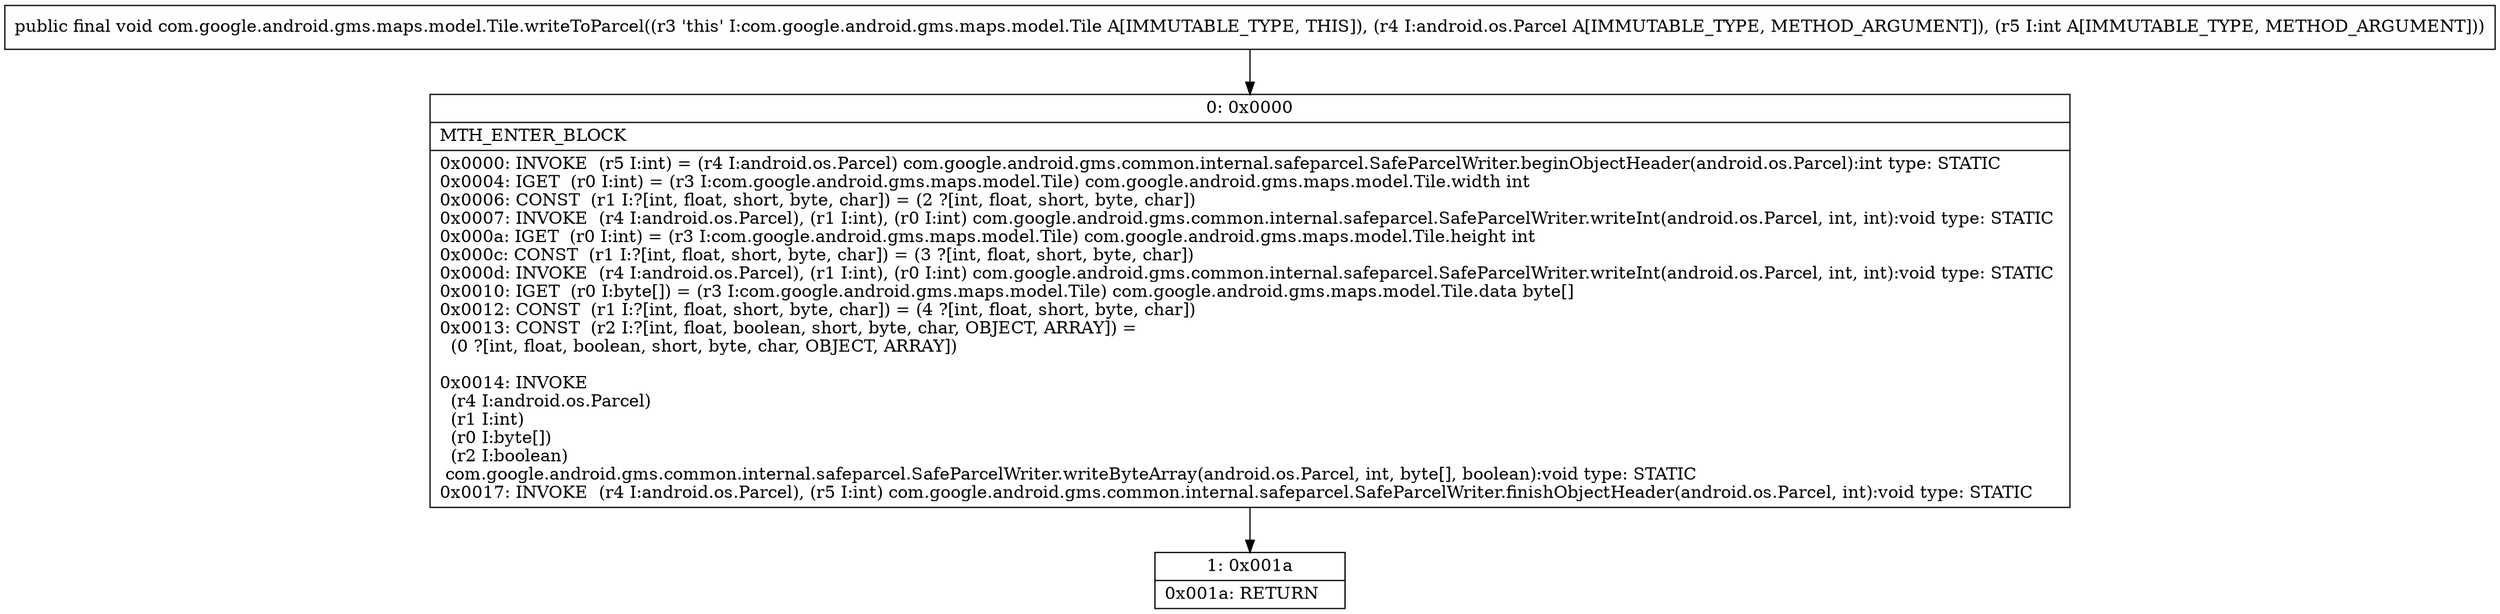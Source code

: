 digraph "CFG forcom.google.android.gms.maps.model.Tile.writeToParcel(Landroid\/os\/Parcel;I)V" {
Node_0 [shape=record,label="{0\:\ 0x0000|MTH_ENTER_BLOCK\l|0x0000: INVOKE  (r5 I:int) = (r4 I:android.os.Parcel) com.google.android.gms.common.internal.safeparcel.SafeParcelWriter.beginObjectHeader(android.os.Parcel):int type: STATIC \l0x0004: IGET  (r0 I:int) = (r3 I:com.google.android.gms.maps.model.Tile) com.google.android.gms.maps.model.Tile.width int \l0x0006: CONST  (r1 I:?[int, float, short, byte, char]) = (2 ?[int, float, short, byte, char]) \l0x0007: INVOKE  (r4 I:android.os.Parcel), (r1 I:int), (r0 I:int) com.google.android.gms.common.internal.safeparcel.SafeParcelWriter.writeInt(android.os.Parcel, int, int):void type: STATIC \l0x000a: IGET  (r0 I:int) = (r3 I:com.google.android.gms.maps.model.Tile) com.google.android.gms.maps.model.Tile.height int \l0x000c: CONST  (r1 I:?[int, float, short, byte, char]) = (3 ?[int, float, short, byte, char]) \l0x000d: INVOKE  (r4 I:android.os.Parcel), (r1 I:int), (r0 I:int) com.google.android.gms.common.internal.safeparcel.SafeParcelWriter.writeInt(android.os.Parcel, int, int):void type: STATIC \l0x0010: IGET  (r0 I:byte[]) = (r3 I:com.google.android.gms.maps.model.Tile) com.google.android.gms.maps.model.Tile.data byte[] \l0x0012: CONST  (r1 I:?[int, float, short, byte, char]) = (4 ?[int, float, short, byte, char]) \l0x0013: CONST  (r2 I:?[int, float, boolean, short, byte, char, OBJECT, ARRAY]) = \l  (0 ?[int, float, boolean, short, byte, char, OBJECT, ARRAY])\l \l0x0014: INVOKE  \l  (r4 I:android.os.Parcel)\l  (r1 I:int)\l  (r0 I:byte[])\l  (r2 I:boolean)\l com.google.android.gms.common.internal.safeparcel.SafeParcelWriter.writeByteArray(android.os.Parcel, int, byte[], boolean):void type: STATIC \l0x0017: INVOKE  (r4 I:android.os.Parcel), (r5 I:int) com.google.android.gms.common.internal.safeparcel.SafeParcelWriter.finishObjectHeader(android.os.Parcel, int):void type: STATIC \l}"];
Node_1 [shape=record,label="{1\:\ 0x001a|0x001a: RETURN   \l}"];
MethodNode[shape=record,label="{public final void com.google.android.gms.maps.model.Tile.writeToParcel((r3 'this' I:com.google.android.gms.maps.model.Tile A[IMMUTABLE_TYPE, THIS]), (r4 I:android.os.Parcel A[IMMUTABLE_TYPE, METHOD_ARGUMENT]), (r5 I:int A[IMMUTABLE_TYPE, METHOD_ARGUMENT])) }"];
MethodNode -> Node_0;
Node_0 -> Node_1;
}

